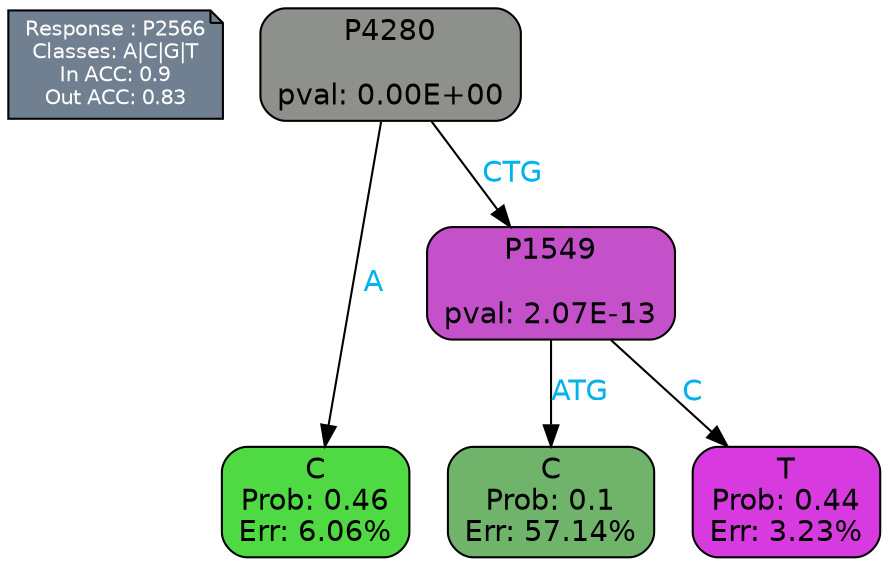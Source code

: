digraph Tree {
node [shape=box, style="filled, rounded", color="black", fontname=helvetica] ;
graph [ranksep=equally, splines=polylines, bgcolor=transparent, dpi=600] ;
edge [fontname=helvetica] ;
LEGEND [label="Response : P2566
Classes: A|C|G|T
In ACC: 0.9
Out ACC: 0.83
",shape=note,align=left,style=filled,fillcolor="slategray",fontcolor="white",fontsize=10];1 [label="P4280

pval: 0.00E+00", fillcolor="#8e918b"] ;
2 [label="C
Prob: 0.46
Err: 6.06%", fillcolor="#4fda43"] ;
3 [label="P1549

pval: 2.07E-13", fillcolor="#c451c9"] ;
4 [label="C
Prob: 0.1
Err: 57.14%", fillcolor="#70b36a"] ;
5 [label="T
Prob: 0.44
Err: 3.23%", fillcolor="#d73bdf"] ;
1 -> 2 [label="A",fontcolor=deepskyblue2] ;
1 -> 3 [label="CTG",fontcolor=deepskyblue2] ;
3 -> 4 [label="ATG",fontcolor=deepskyblue2] ;
3 -> 5 [label="C",fontcolor=deepskyblue2] ;
{rank = same; 2;4;5;}{rank = same; LEGEND;1;}}